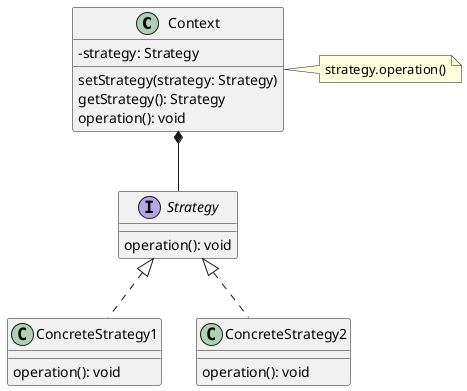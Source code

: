 @startuml 策略模式
skinparam classAttributeIconSize 0

class Context {
  - strategy: Strategy
  setStrategy(strategy: Strategy)
  getStrategy(): Strategy
  operation(): void
}
note as N1
strategy.operation()
end note
interface Strategy {
  operation(): void
}
class ConcreteStrategy1 implements Strategy {
  operation(): void
}
class ConcreteStrategy2 implements Strategy {
  operation(): void
}

Context .> N1
Context *-- Strategy
@enduml